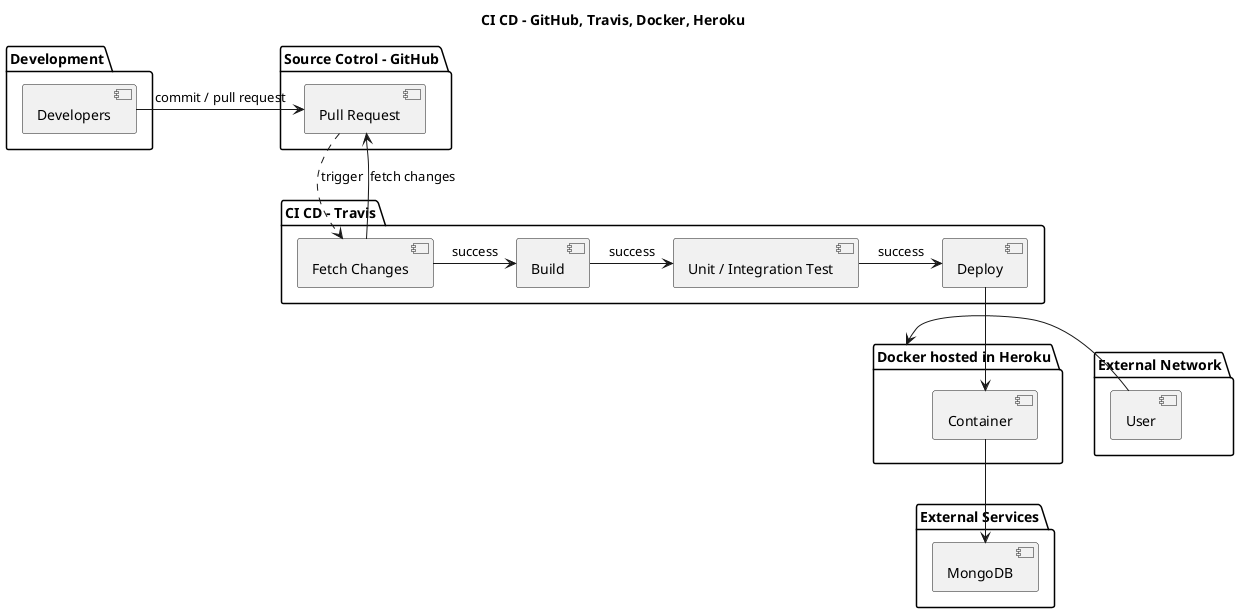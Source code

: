 @startuml

title CI CD - GitHub, Travis, Docker, Heroku

skinparam componentStyle uml2

package "Development" {
  component Developers
}

package "Source Cotrol - GitHub" as GitHub {
  component "Pull Request" as PR
}

package "CI CD - Travis" as Travis{
  component "Fetch Changes" as FT
  component Build
  component "Unit / Integration Test" as Test
  component Deploy
}

package "Docker hosted in Heroku" as Docker{
  component "Container" as Container
}

package "External Services" as ES{
  component MongoDB as DB
}

package "External Network" as EN {
  component [User] as WebBrowser
}

Developers -r-> PR : commit / pull request
PR .d.> FT : trigger
FT -u-> PR : fetch changes
FT -r-> Build : success 
Build -r-> Test : success
Test -r-> Deploy : success
Deploy -d-> Container
Container -d-> DB
WebBrowser -r-> Docker

@enduml